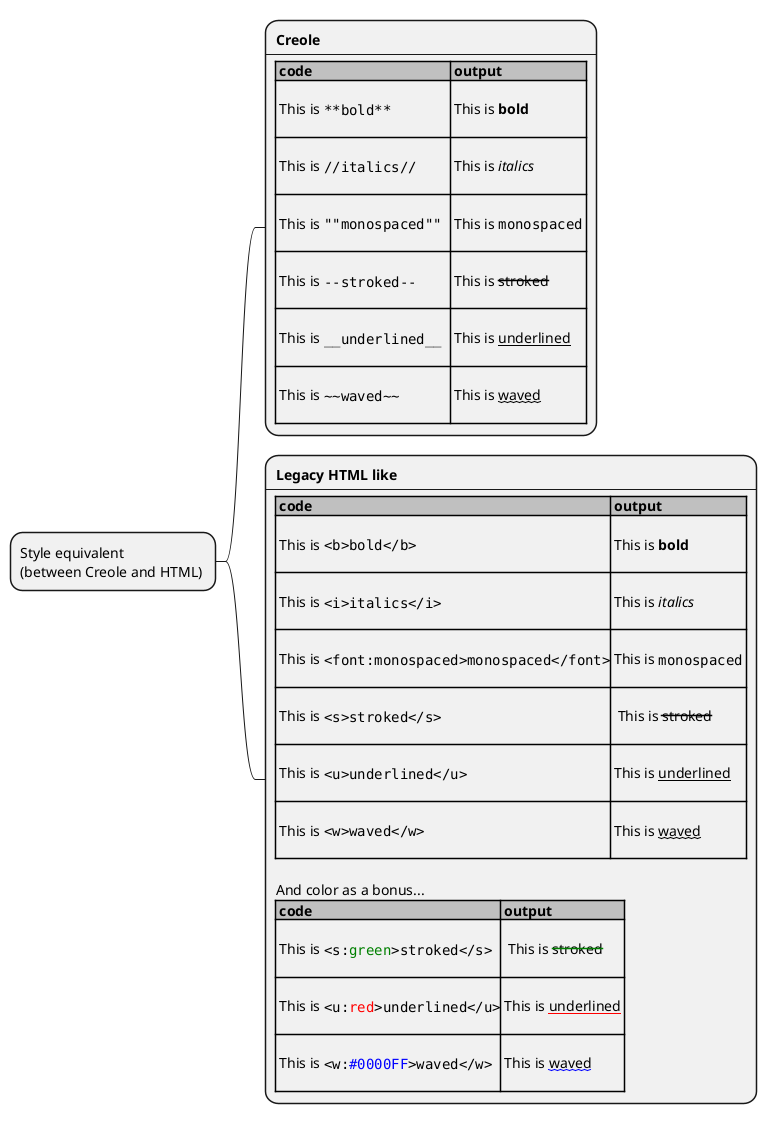 @startmindmap
* Style equivalent\n(between Creole and HTML) 
**:**Creole**
----
<#silver>|= code|= output|
| \n This is ""~**bold**""\n | \n This is **bold** |
| \n This is ""~//italics//""\n | \n This is //italics// |
| \n This is ""~""monospaced~"" ""\n | \n This is ""monospaced"" |
| \n This is ""~--stroked--""\n | \n This is --stroked-- |
| \n This is ""~__underlined__""\n |  \n This is __underlined__ |
| \n This is ""<U+007E><U+007E>waved<U+007E><U+007E>""\n | \n This is ~~waved~~ |;
**:<b>Legacy HTML like
----
<#silver>|= code|= output|
| \n This is ""~<b>bold</b>""\n | \n This is <b>bold</b> |
| \n This is ""~<i>italics</i>""\n | \n This is <i>italics</i> |
| \n This is ""~<font:monospaced>monospaced</font>""\n | \n This is <font:monospaced>monospaced</font> |
| \n This is ""~<s>stroked</s>""\n | \n  This is <s>stroked</s> |
| \n This is ""~<u>underlined</u>""\n | \n This is <u>underlined</u> |
| \n This is ""~<w>waved</w>""\n | \n This is <w>waved</w> |

And color as a bonus...
<#silver>|= code|= output|
| \n This is ""~<s:""<color:green>""green""</color>"">stroked</s>""\n | \n  This is <s:green>stroked</s> |
| \n This is ""~<u:""<color:red>""red""</color>"">underlined</u>""\n | \n This is <u:red>underlined</u> |
| \n This is ""~<w:""<color:#0000FF>""#0000FF""</color>"">waved</w>""\n | \n This is <w:#0000FF>waved</w> |;
@endmindmap

